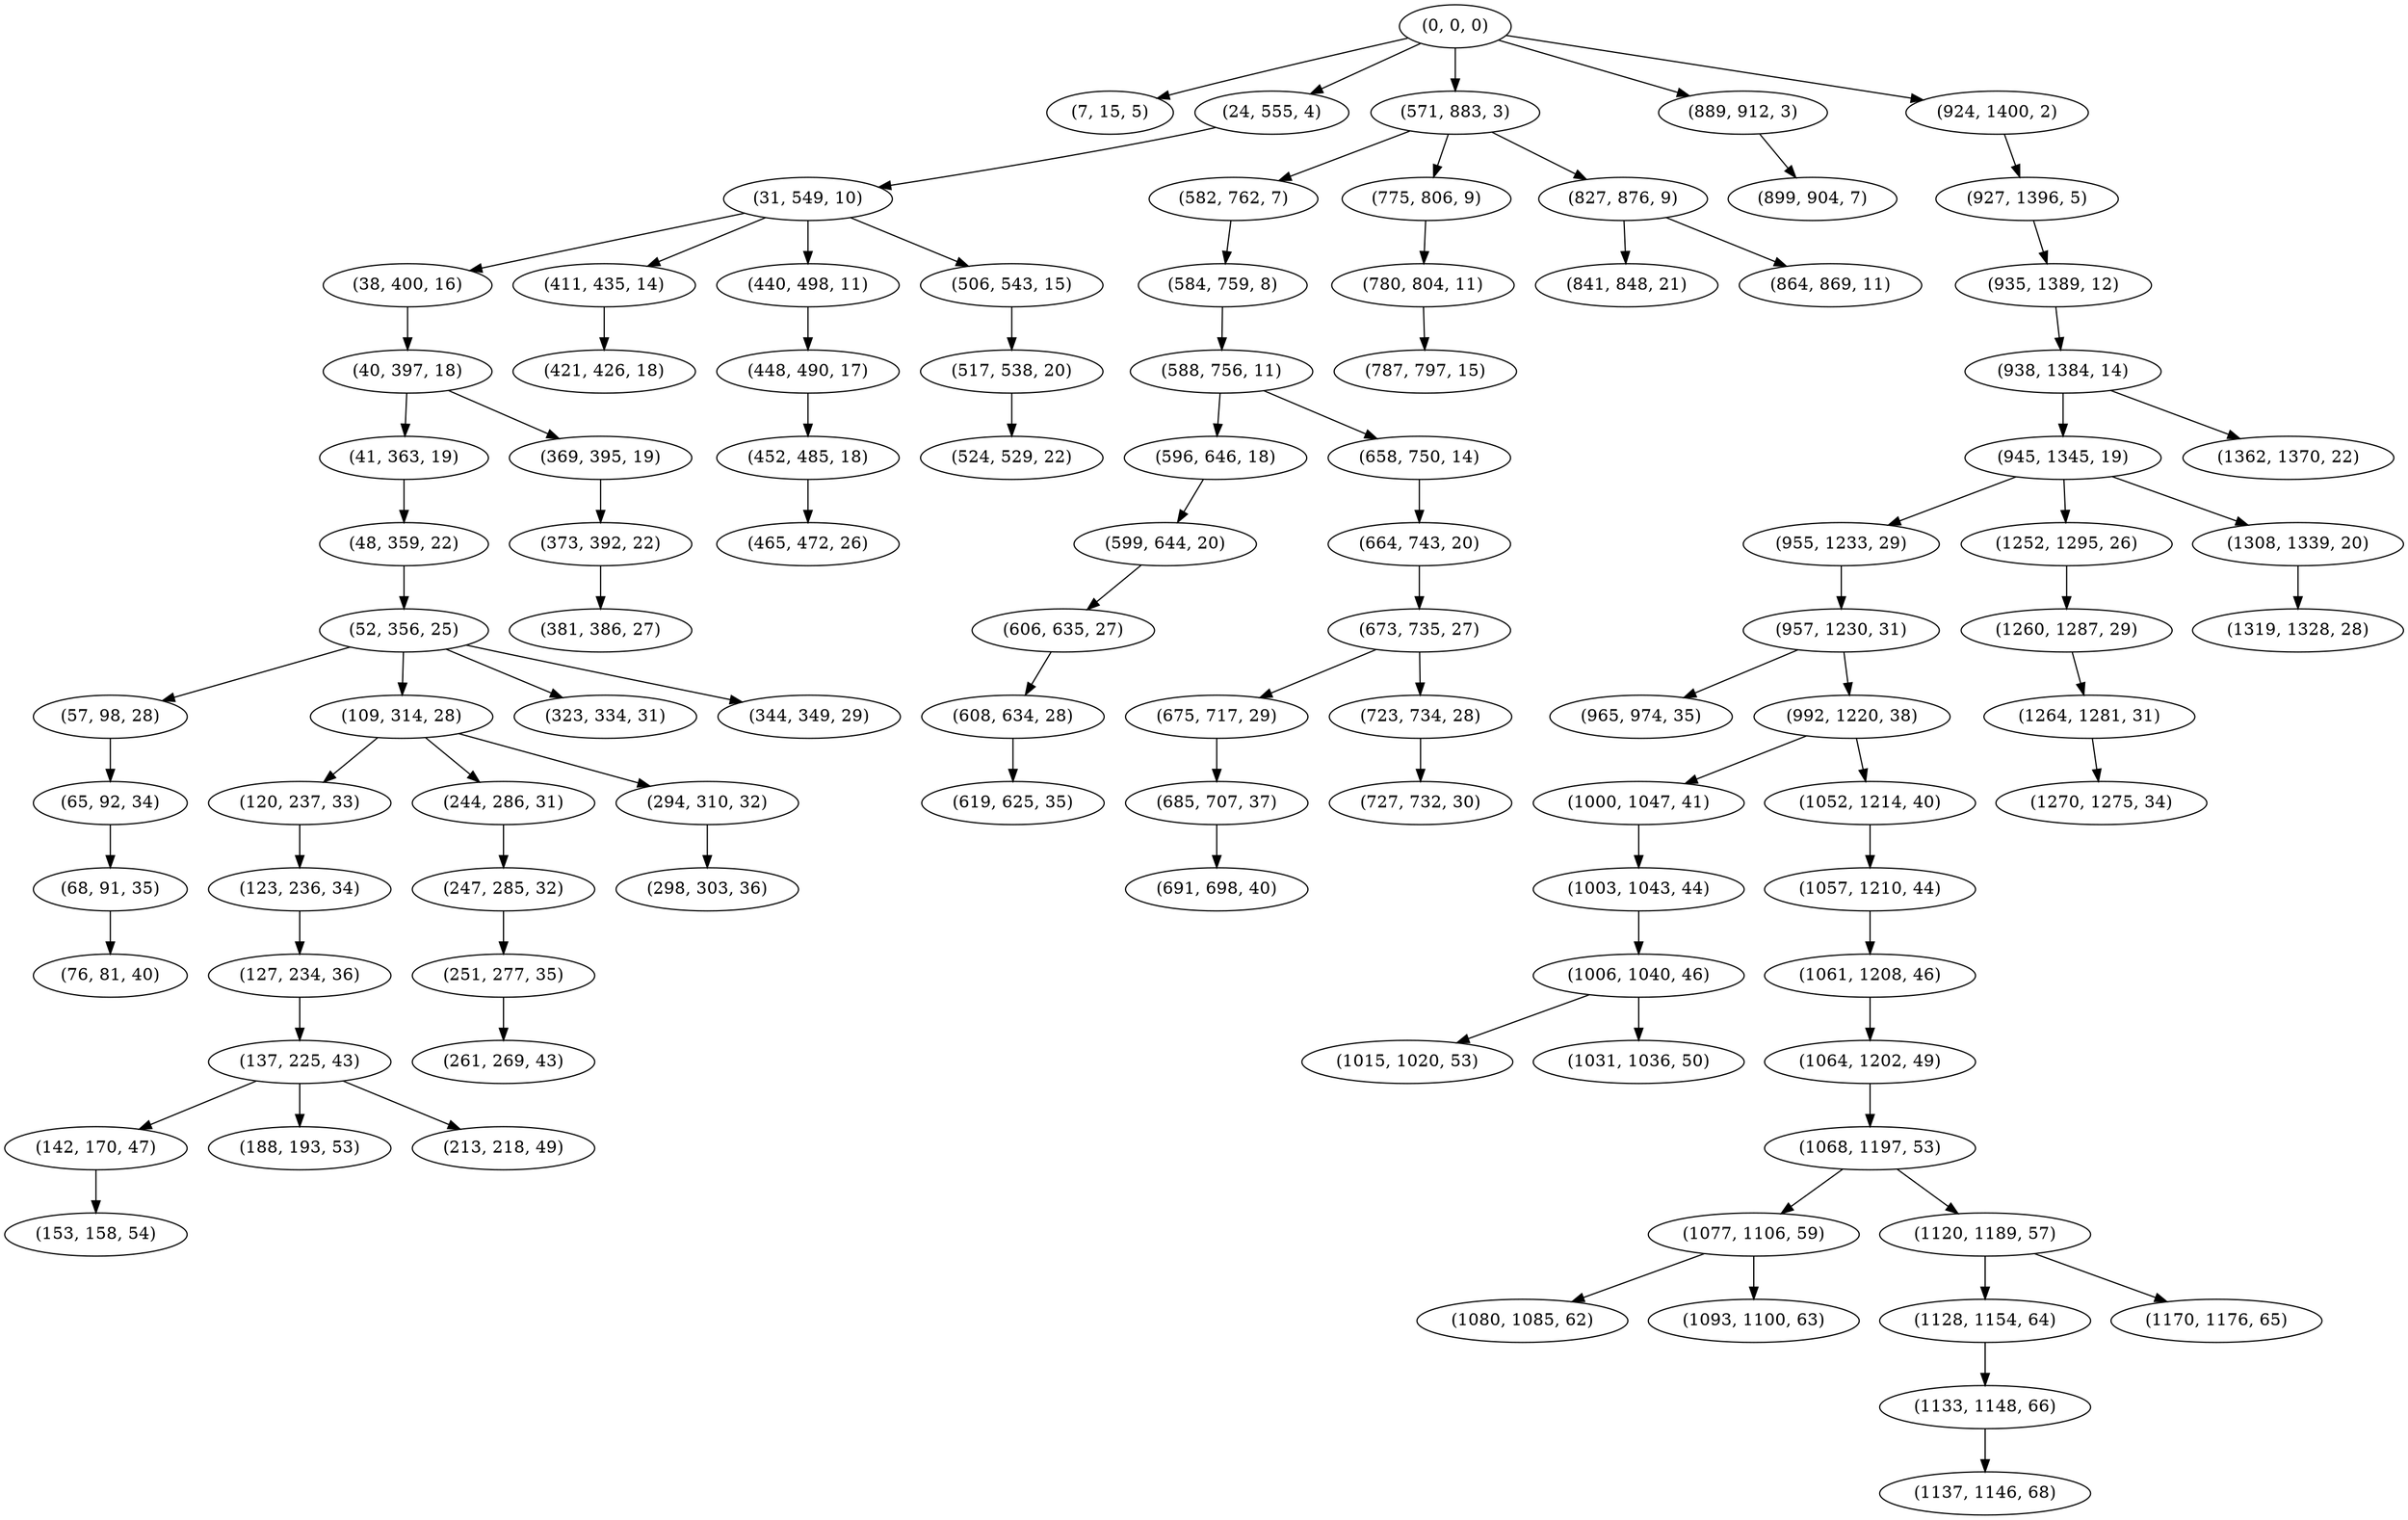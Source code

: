 digraph tree {
    "(0, 0, 0)";
    "(7, 15, 5)";
    "(24, 555, 4)";
    "(31, 549, 10)";
    "(38, 400, 16)";
    "(40, 397, 18)";
    "(41, 363, 19)";
    "(48, 359, 22)";
    "(52, 356, 25)";
    "(57, 98, 28)";
    "(65, 92, 34)";
    "(68, 91, 35)";
    "(76, 81, 40)";
    "(109, 314, 28)";
    "(120, 237, 33)";
    "(123, 236, 34)";
    "(127, 234, 36)";
    "(137, 225, 43)";
    "(142, 170, 47)";
    "(153, 158, 54)";
    "(188, 193, 53)";
    "(213, 218, 49)";
    "(244, 286, 31)";
    "(247, 285, 32)";
    "(251, 277, 35)";
    "(261, 269, 43)";
    "(294, 310, 32)";
    "(298, 303, 36)";
    "(323, 334, 31)";
    "(344, 349, 29)";
    "(369, 395, 19)";
    "(373, 392, 22)";
    "(381, 386, 27)";
    "(411, 435, 14)";
    "(421, 426, 18)";
    "(440, 498, 11)";
    "(448, 490, 17)";
    "(452, 485, 18)";
    "(465, 472, 26)";
    "(506, 543, 15)";
    "(517, 538, 20)";
    "(524, 529, 22)";
    "(571, 883, 3)";
    "(582, 762, 7)";
    "(584, 759, 8)";
    "(588, 756, 11)";
    "(596, 646, 18)";
    "(599, 644, 20)";
    "(606, 635, 27)";
    "(608, 634, 28)";
    "(619, 625, 35)";
    "(658, 750, 14)";
    "(664, 743, 20)";
    "(673, 735, 27)";
    "(675, 717, 29)";
    "(685, 707, 37)";
    "(691, 698, 40)";
    "(723, 734, 28)";
    "(727, 732, 30)";
    "(775, 806, 9)";
    "(780, 804, 11)";
    "(787, 797, 15)";
    "(827, 876, 9)";
    "(841, 848, 21)";
    "(864, 869, 11)";
    "(889, 912, 3)";
    "(899, 904, 7)";
    "(924, 1400, 2)";
    "(927, 1396, 5)";
    "(935, 1389, 12)";
    "(938, 1384, 14)";
    "(945, 1345, 19)";
    "(955, 1233, 29)";
    "(957, 1230, 31)";
    "(965, 974, 35)";
    "(992, 1220, 38)";
    "(1000, 1047, 41)";
    "(1003, 1043, 44)";
    "(1006, 1040, 46)";
    "(1015, 1020, 53)";
    "(1031, 1036, 50)";
    "(1052, 1214, 40)";
    "(1057, 1210, 44)";
    "(1061, 1208, 46)";
    "(1064, 1202, 49)";
    "(1068, 1197, 53)";
    "(1077, 1106, 59)";
    "(1080, 1085, 62)";
    "(1093, 1100, 63)";
    "(1120, 1189, 57)";
    "(1128, 1154, 64)";
    "(1133, 1148, 66)";
    "(1137, 1146, 68)";
    "(1170, 1176, 65)";
    "(1252, 1295, 26)";
    "(1260, 1287, 29)";
    "(1264, 1281, 31)";
    "(1270, 1275, 34)";
    "(1308, 1339, 20)";
    "(1319, 1328, 28)";
    "(1362, 1370, 22)";
    "(0, 0, 0)" -> "(7, 15, 5)";
    "(0, 0, 0)" -> "(24, 555, 4)";
    "(0, 0, 0)" -> "(571, 883, 3)";
    "(0, 0, 0)" -> "(889, 912, 3)";
    "(0, 0, 0)" -> "(924, 1400, 2)";
    "(24, 555, 4)" -> "(31, 549, 10)";
    "(31, 549, 10)" -> "(38, 400, 16)";
    "(31, 549, 10)" -> "(411, 435, 14)";
    "(31, 549, 10)" -> "(440, 498, 11)";
    "(31, 549, 10)" -> "(506, 543, 15)";
    "(38, 400, 16)" -> "(40, 397, 18)";
    "(40, 397, 18)" -> "(41, 363, 19)";
    "(40, 397, 18)" -> "(369, 395, 19)";
    "(41, 363, 19)" -> "(48, 359, 22)";
    "(48, 359, 22)" -> "(52, 356, 25)";
    "(52, 356, 25)" -> "(57, 98, 28)";
    "(52, 356, 25)" -> "(109, 314, 28)";
    "(52, 356, 25)" -> "(323, 334, 31)";
    "(52, 356, 25)" -> "(344, 349, 29)";
    "(57, 98, 28)" -> "(65, 92, 34)";
    "(65, 92, 34)" -> "(68, 91, 35)";
    "(68, 91, 35)" -> "(76, 81, 40)";
    "(109, 314, 28)" -> "(120, 237, 33)";
    "(109, 314, 28)" -> "(244, 286, 31)";
    "(109, 314, 28)" -> "(294, 310, 32)";
    "(120, 237, 33)" -> "(123, 236, 34)";
    "(123, 236, 34)" -> "(127, 234, 36)";
    "(127, 234, 36)" -> "(137, 225, 43)";
    "(137, 225, 43)" -> "(142, 170, 47)";
    "(137, 225, 43)" -> "(188, 193, 53)";
    "(137, 225, 43)" -> "(213, 218, 49)";
    "(142, 170, 47)" -> "(153, 158, 54)";
    "(244, 286, 31)" -> "(247, 285, 32)";
    "(247, 285, 32)" -> "(251, 277, 35)";
    "(251, 277, 35)" -> "(261, 269, 43)";
    "(294, 310, 32)" -> "(298, 303, 36)";
    "(369, 395, 19)" -> "(373, 392, 22)";
    "(373, 392, 22)" -> "(381, 386, 27)";
    "(411, 435, 14)" -> "(421, 426, 18)";
    "(440, 498, 11)" -> "(448, 490, 17)";
    "(448, 490, 17)" -> "(452, 485, 18)";
    "(452, 485, 18)" -> "(465, 472, 26)";
    "(506, 543, 15)" -> "(517, 538, 20)";
    "(517, 538, 20)" -> "(524, 529, 22)";
    "(571, 883, 3)" -> "(582, 762, 7)";
    "(571, 883, 3)" -> "(775, 806, 9)";
    "(571, 883, 3)" -> "(827, 876, 9)";
    "(582, 762, 7)" -> "(584, 759, 8)";
    "(584, 759, 8)" -> "(588, 756, 11)";
    "(588, 756, 11)" -> "(596, 646, 18)";
    "(588, 756, 11)" -> "(658, 750, 14)";
    "(596, 646, 18)" -> "(599, 644, 20)";
    "(599, 644, 20)" -> "(606, 635, 27)";
    "(606, 635, 27)" -> "(608, 634, 28)";
    "(608, 634, 28)" -> "(619, 625, 35)";
    "(658, 750, 14)" -> "(664, 743, 20)";
    "(664, 743, 20)" -> "(673, 735, 27)";
    "(673, 735, 27)" -> "(675, 717, 29)";
    "(673, 735, 27)" -> "(723, 734, 28)";
    "(675, 717, 29)" -> "(685, 707, 37)";
    "(685, 707, 37)" -> "(691, 698, 40)";
    "(723, 734, 28)" -> "(727, 732, 30)";
    "(775, 806, 9)" -> "(780, 804, 11)";
    "(780, 804, 11)" -> "(787, 797, 15)";
    "(827, 876, 9)" -> "(841, 848, 21)";
    "(827, 876, 9)" -> "(864, 869, 11)";
    "(889, 912, 3)" -> "(899, 904, 7)";
    "(924, 1400, 2)" -> "(927, 1396, 5)";
    "(927, 1396, 5)" -> "(935, 1389, 12)";
    "(935, 1389, 12)" -> "(938, 1384, 14)";
    "(938, 1384, 14)" -> "(945, 1345, 19)";
    "(938, 1384, 14)" -> "(1362, 1370, 22)";
    "(945, 1345, 19)" -> "(955, 1233, 29)";
    "(945, 1345, 19)" -> "(1252, 1295, 26)";
    "(945, 1345, 19)" -> "(1308, 1339, 20)";
    "(955, 1233, 29)" -> "(957, 1230, 31)";
    "(957, 1230, 31)" -> "(965, 974, 35)";
    "(957, 1230, 31)" -> "(992, 1220, 38)";
    "(992, 1220, 38)" -> "(1000, 1047, 41)";
    "(992, 1220, 38)" -> "(1052, 1214, 40)";
    "(1000, 1047, 41)" -> "(1003, 1043, 44)";
    "(1003, 1043, 44)" -> "(1006, 1040, 46)";
    "(1006, 1040, 46)" -> "(1015, 1020, 53)";
    "(1006, 1040, 46)" -> "(1031, 1036, 50)";
    "(1052, 1214, 40)" -> "(1057, 1210, 44)";
    "(1057, 1210, 44)" -> "(1061, 1208, 46)";
    "(1061, 1208, 46)" -> "(1064, 1202, 49)";
    "(1064, 1202, 49)" -> "(1068, 1197, 53)";
    "(1068, 1197, 53)" -> "(1077, 1106, 59)";
    "(1068, 1197, 53)" -> "(1120, 1189, 57)";
    "(1077, 1106, 59)" -> "(1080, 1085, 62)";
    "(1077, 1106, 59)" -> "(1093, 1100, 63)";
    "(1120, 1189, 57)" -> "(1128, 1154, 64)";
    "(1120, 1189, 57)" -> "(1170, 1176, 65)";
    "(1128, 1154, 64)" -> "(1133, 1148, 66)";
    "(1133, 1148, 66)" -> "(1137, 1146, 68)";
    "(1252, 1295, 26)" -> "(1260, 1287, 29)";
    "(1260, 1287, 29)" -> "(1264, 1281, 31)";
    "(1264, 1281, 31)" -> "(1270, 1275, 34)";
    "(1308, 1339, 20)" -> "(1319, 1328, 28)";
}
